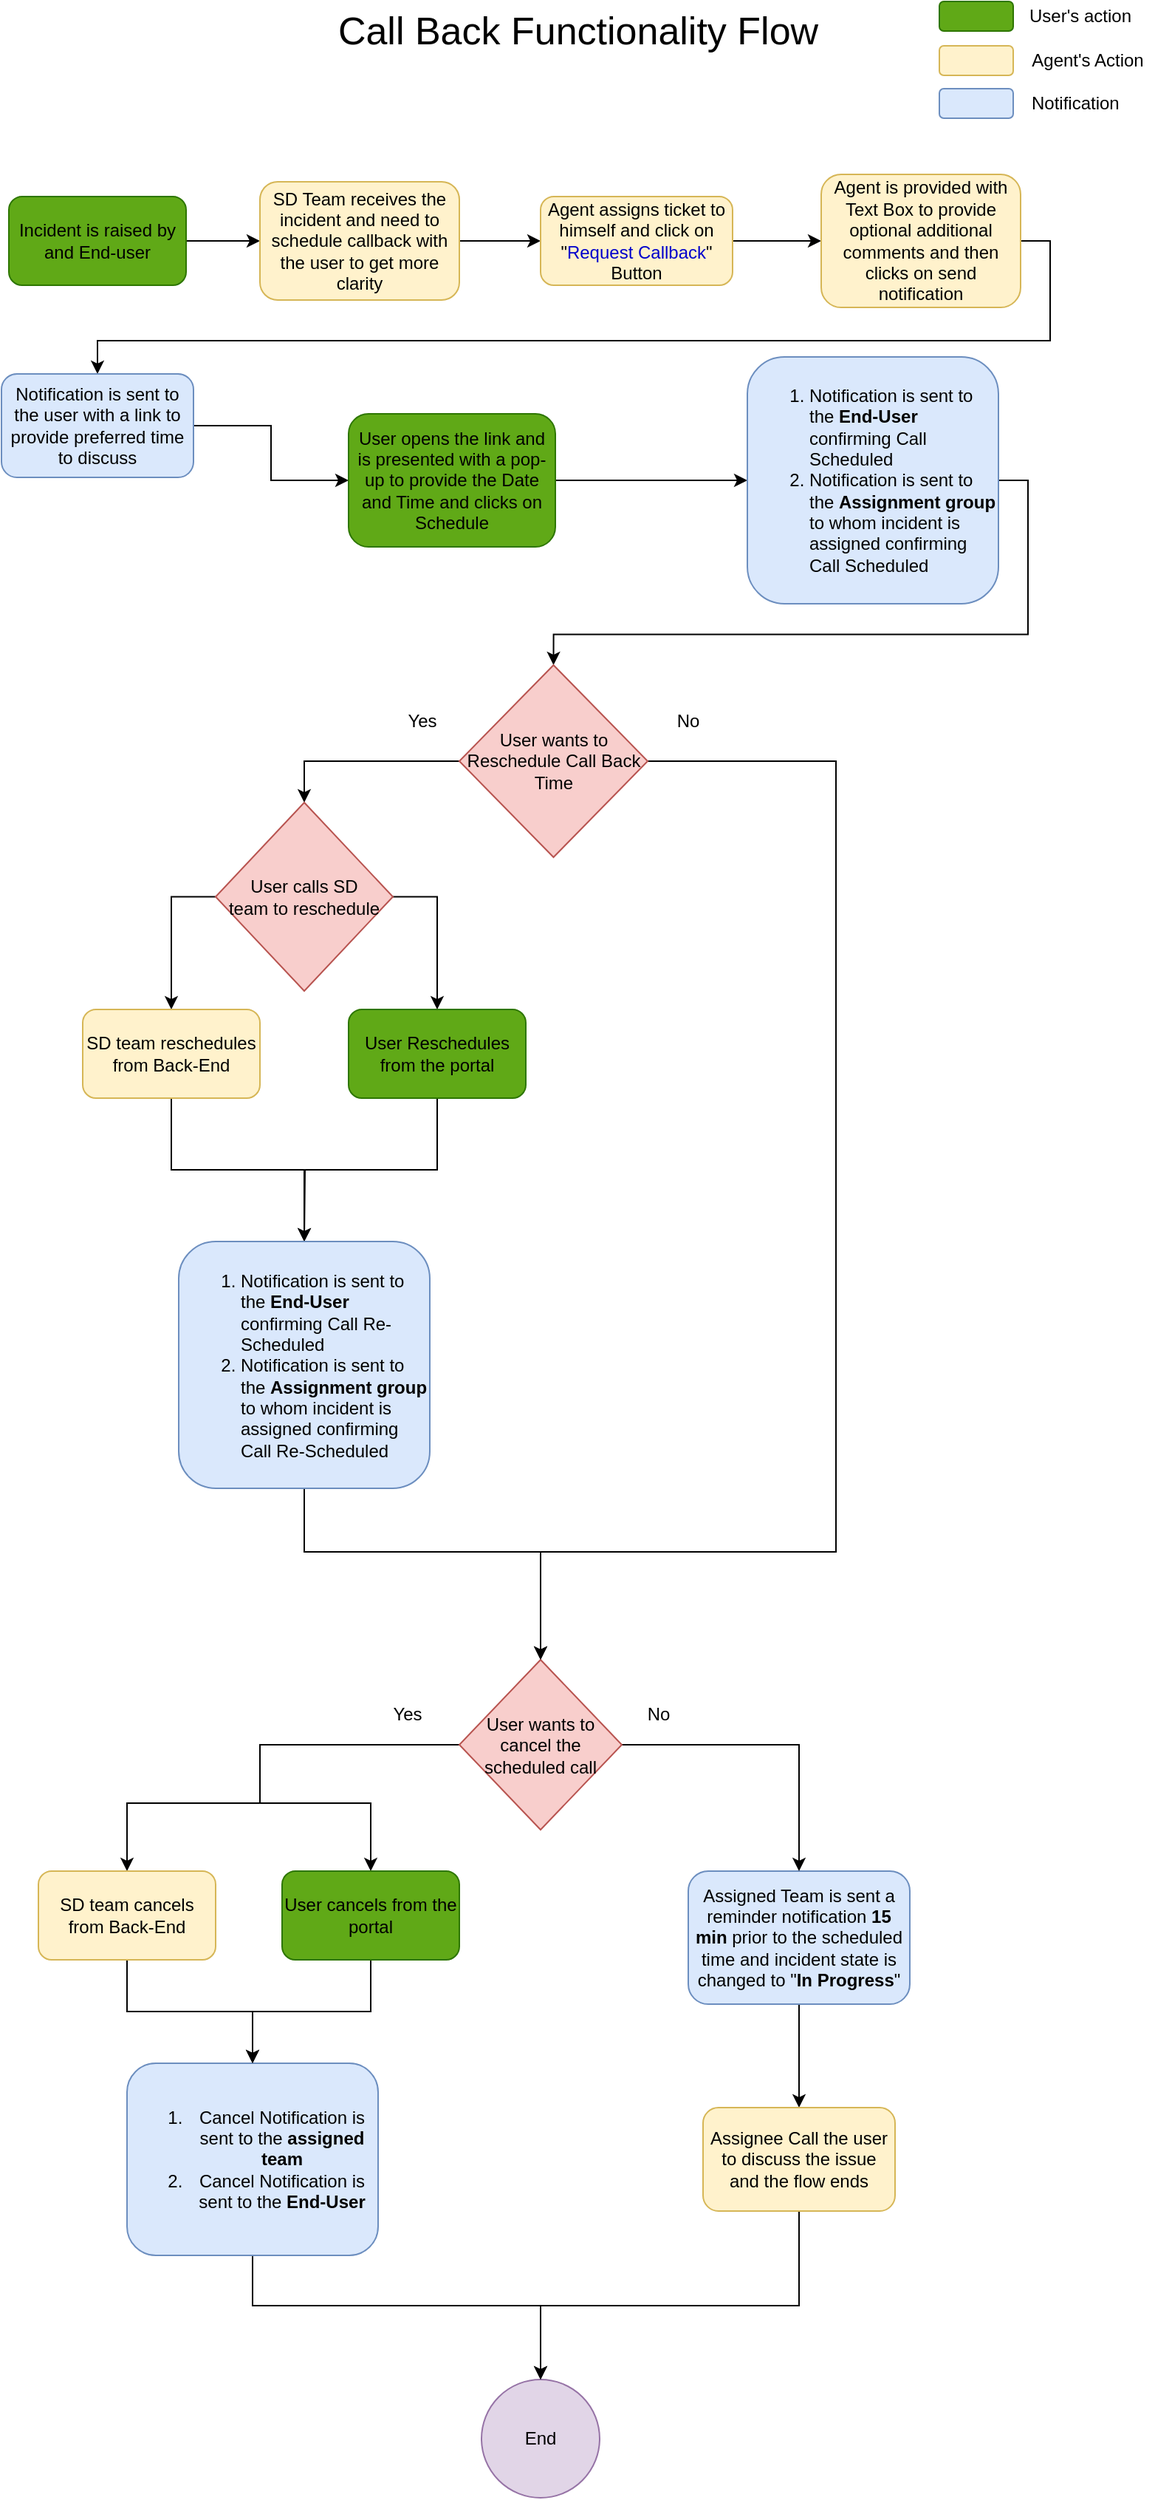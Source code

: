 <mxfile version="13.3.0" type="github">
  <diagram id="URnzF8cNQarwy3RxTo23" name="Page-1">
    <mxGraphModel dx="920" dy="552" grid="1" gridSize="10" guides="1" tooltips="1" connect="1" arrows="1" fold="1" page="1" pageScale="1" pageWidth="850" pageHeight="1100" math="0" shadow="0">
      <root>
        <mxCell id="0" />
        <mxCell id="1" parent="0" />
        <mxCell id="07Lyat34599aeESPzMI--5" value="" style="edgeStyle=orthogonalEdgeStyle;rounded=0;orthogonalLoop=1;jettySize=auto;html=1;" parent="1" source="07Lyat34599aeESPzMI--1" target="07Lyat34599aeESPzMI--2" edge="1">
          <mxGeometry relative="1" as="geometry" />
        </mxCell>
        <mxCell id="07Lyat34599aeESPzMI--1" value="Incident is raised by and End-user" style="rounded=1;whiteSpace=wrap;html=1;fillColor=#60a917;strokeColor=#2D7600;fontColor=#000000;" parent="1" vertex="1">
          <mxGeometry x="40" y="153" width="120" height="60" as="geometry" />
        </mxCell>
        <mxCell id="07Lyat34599aeESPzMI--7" value="" style="edgeStyle=orthogonalEdgeStyle;rounded=0;orthogonalLoop=1;jettySize=auto;html=1;" parent="1" source="07Lyat34599aeESPzMI--2" target="07Lyat34599aeESPzMI--6" edge="1">
          <mxGeometry relative="1" as="geometry" />
        </mxCell>
        <mxCell id="07Lyat34599aeESPzMI--2" value="SD Team receives the incident and need to schedule callback with the user to get more clarity" style="rounded=1;whiteSpace=wrap;html=1;fillColor=#fff2cc;strokeColor=#d6b656;" parent="1" vertex="1">
          <mxGeometry x="210" y="143" width="135" height="80" as="geometry" />
        </mxCell>
        <mxCell id="07Lyat34599aeESPzMI--10" value="" style="edgeStyle=orthogonalEdgeStyle;rounded=0;orthogonalLoop=1;jettySize=auto;html=1;" parent="1" source="07Lyat34599aeESPzMI--6" target="07Lyat34599aeESPzMI--8" edge="1">
          <mxGeometry relative="1" as="geometry" />
        </mxCell>
        <mxCell id="07Lyat34599aeESPzMI--6" value="Agent assigns ticket to himself and click on &quot;&lt;font color=&quot;#0000cc&quot;&gt;Request Callback&lt;/font&gt;&quot; Button" style="rounded=1;whiteSpace=wrap;html=1;fillColor=#fff2cc;strokeColor=#d6b656;" parent="1" vertex="1">
          <mxGeometry x="400" y="153" width="130" height="60" as="geometry" />
        </mxCell>
        <mxCell id="07Lyat34599aeESPzMI--18" style="edgeStyle=orthogonalEdgeStyle;rounded=0;orthogonalLoop=1;jettySize=auto;html=1;exitX=1;exitY=0.5;exitDx=0;exitDy=0;" parent="1" source="07Lyat34599aeESPzMI--8" target="07Lyat34599aeESPzMI--14" edge="1">
          <mxGeometry relative="1" as="geometry" />
        </mxCell>
        <mxCell id="07Lyat34599aeESPzMI--8" value="Agent is provided with Text Box to provide optional additional comments and then clicks on send notification" style="rounded=1;whiteSpace=wrap;html=1;fillColor=#fff2cc;strokeColor=#d6b656;" parent="1" vertex="1">
          <mxGeometry x="590" y="138" width="135" height="90" as="geometry" />
        </mxCell>
        <mxCell id="07Lyat34599aeESPzMI--22" value="" style="edgeStyle=orthogonalEdgeStyle;rounded=0;orthogonalLoop=1;jettySize=auto;html=1;" parent="1" source="07Lyat34599aeESPzMI--14" target="07Lyat34599aeESPzMI--19" edge="1">
          <mxGeometry relative="1" as="geometry" />
        </mxCell>
        <mxCell id="07Lyat34599aeESPzMI--14" value="Notification is sent to the user with a link to provide preferred time to discuss" style="rounded=1;whiteSpace=wrap;html=1;fillColor=#dae8fc;strokeColor=#6c8ebf;" parent="1" vertex="1">
          <mxGeometry x="35" y="273" width="130" height="70" as="geometry" />
        </mxCell>
        <mxCell id="07Lyat34599aeESPzMI--30" style="edgeStyle=orthogonalEdgeStyle;rounded=0;orthogonalLoop=1;jettySize=auto;html=1;exitX=1;exitY=0.5;exitDx=0;exitDy=0;entryX=0;entryY=0.5;entryDx=0;entryDy=0;" parent="1" source="07Lyat34599aeESPzMI--19" target="07Lyat34599aeESPzMI--25" edge="1">
          <mxGeometry relative="1" as="geometry" />
        </mxCell>
        <mxCell id="07Lyat34599aeESPzMI--19" value="User opens the link and is presented with a pop-up to provide the Date and Time and clicks on Schedule" style="rounded=1;whiteSpace=wrap;html=1;fillColor=#60a917;strokeColor=#2D7600;fontColor=#000000;" parent="1" vertex="1">
          <mxGeometry x="270" y="300" width="140" height="90" as="geometry" />
        </mxCell>
        <mxCell id="GzO5yyBctKknzHyNoWKh-2" style="edgeStyle=orthogonalEdgeStyle;rounded=0;orthogonalLoop=1;jettySize=auto;html=1;exitX=1;exitY=0.5;exitDx=0;exitDy=0;entryX=0.5;entryY=0;entryDx=0;entryDy=0;fontColor=#000000;" edge="1" parent="1" source="07Lyat34599aeESPzMI--25" target="07Lyat34599aeESPzMI--33">
          <mxGeometry relative="1" as="geometry" />
        </mxCell>
        <mxCell id="07Lyat34599aeESPzMI--25" value="&lt;ol&gt;&lt;li&gt;Notification is sent to the &lt;b&gt;End-User&lt;/b&gt; confirming Call Scheduled&lt;/li&gt;&lt;li&gt;Notification is sent to the &lt;b&gt;Assignment group&lt;/b&gt; to whom incident is assigned confirming Call Scheduled&lt;br&gt;&lt;/li&gt;&lt;/ol&gt;" style="rounded=1;whiteSpace=wrap;html=1;fillColor=#dae8fc;strokeColor=#6c8ebf;align=left;" parent="1" vertex="1">
          <mxGeometry x="540" y="261.5" width="170" height="167" as="geometry" />
        </mxCell>
        <mxCell id="07Lyat34599aeESPzMI--60" style="edgeStyle=orthogonalEdgeStyle;rounded=0;orthogonalLoop=1;jettySize=auto;html=1;exitX=0;exitY=0.5;exitDx=0;exitDy=0;entryX=0.5;entryY=0;entryDx=0;entryDy=0;" parent="1" source="07Lyat34599aeESPzMI--33" target="07Lyat34599aeESPzMI--59" edge="1">
          <mxGeometry relative="1" as="geometry" />
        </mxCell>
        <mxCell id="GzO5yyBctKknzHyNoWKh-3" style="edgeStyle=orthogonalEdgeStyle;rounded=0;orthogonalLoop=1;jettySize=auto;html=1;exitX=1;exitY=0.5;exitDx=0;exitDy=0;entryX=0.5;entryY=0;entryDx=0;entryDy=0;fontColor=#000000;" edge="1" parent="1" source="07Lyat34599aeESPzMI--33" target="07Lyat34599aeESPzMI--87">
          <mxGeometry relative="1" as="geometry">
            <Array as="points">
              <mxPoint x="600" y="535" />
              <mxPoint x="600" y="1070" />
              <mxPoint x="400" y="1070" />
            </Array>
          </mxGeometry>
        </mxCell>
        <mxCell id="07Lyat34599aeESPzMI--33" value="User wants to Reschedule Call Back Time" style="rhombus;whiteSpace=wrap;html=1;fillColor=#f8cecc;strokeColor=#b85450;" parent="1" vertex="1">
          <mxGeometry x="345" y="470" width="127.5" height="130" as="geometry" />
        </mxCell>
        <mxCell id="07Lyat34599aeESPzMI--46" value="" style="edgeStyle=orthogonalEdgeStyle;rounded=0;orthogonalLoop=1;jettySize=auto;html=1;" parent="1" source="07Lyat34599aeESPzMI--37" target="07Lyat34599aeESPzMI--45" edge="1">
          <mxGeometry relative="1" as="geometry" />
        </mxCell>
        <mxCell id="07Lyat34599aeESPzMI--37" value="Assigned Team is sent a reminder notification &lt;b&gt;15 min &lt;/b&gt;prior to the scheduled time and incident state is changed to &quot;&lt;b&gt;In Progress&lt;/b&gt;&quot;" style="rounded=1;whiteSpace=wrap;html=1;fillColor=#dae8fc;strokeColor=#6c8ebf;" parent="1" vertex="1">
          <mxGeometry x="500" y="1286" width="150" height="90" as="geometry" />
        </mxCell>
        <mxCell id="07Lyat34599aeESPzMI--44" value="End" style="ellipse;whiteSpace=wrap;html=1;aspect=fixed;fillColor=#e1d5e7;strokeColor=#9673a6;" parent="1" vertex="1">
          <mxGeometry x="360" y="1630" width="80" height="80" as="geometry" />
        </mxCell>
        <mxCell id="07Lyat34599aeESPzMI--131" style="edgeStyle=orthogonalEdgeStyle;rounded=0;orthogonalLoop=1;jettySize=auto;html=1;exitX=0.5;exitY=1;exitDx=0;exitDy=0;entryX=0.5;entryY=0;entryDx=0;entryDy=0;" parent="1" source="07Lyat34599aeESPzMI--45" target="07Lyat34599aeESPzMI--44" edge="1">
          <mxGeometry relative="1" as="geometry">
            <Array as="points">
              <mxPoint x="575" y="1580" />
              <mxPoint x="400" y="1580" />
            </Array>
          </mxGeometry>
        </mxCell>
        <mxCell id="07Lyat34599aeESPzMI--45" value="Assignee Call the user to discuss the issue and the flow ends" style="rounded=1;whiteSpace=wrap;html=1;fillColor=#fff2cc;strokeColor=#d6b656;" parent="1" vertex="1">
          <mxGeometry x="510" y="1446" width="130" height="70" as="geometry" />
        </mxCell>
        <mxCell id="07Lyat34599aeESPzMI--56" value="No" style="text;html=1;strokeColor=none;fillColor=none;align=center;verticalAlign=middle;whiteSpace=wrap;rounded=0;" parent="1" vertex="1">
          <mxGeometry x="480" y="493" width="40" height="30" as="geometry" />
        </mxCell>
        <mxCell id="07Lyat34599aeESPzMI--62" style="edgeStyle=orthogonalEdgeStyle;rounded=0;orthogonalLoop=1;jettySize=auto;html=1;exitX=0;exitY=0.5;exitDx=0;exitDy=0;entryX=0.5;entryY=0;entryDx=0;entryDy=0;" parent="1" source="07Lyat34599aeESPzMI--59" target="07Lyat34599aeESPzMI--61" edge="1">
          <mxGeometry relative="1" as="geometry" />
        </mxCell>
        <mxCell id="07Lyat34599aeESPzMI--77" style="edgeStyle=orthogonalEdgeStyle;rounded=0;orthogonalLoop=1;jettySize=auto;html=1;exitX=1;exitY=0.5;exitDx=0;exitDy=0;entryX=0.5;entryY=0;entryDx=0;entryDy=0;" parent="1" source="07Lyat34599aeESPzMI--59" target="07Lyat34599aeESPzMI--76" edge="1">
          <mxGeometry relative="1" as="geometry" />
        </mxCell>
        <mxCell id="07Lyat34599aeESPzMI--59" value="User calls SD &lt;br&gt;team to reschedule" style="rhombus;whiteSpace=wrap;html=1;fillColor=#f8cecc;strokeColor=#b85450;" parent="1" vertex="1">
          <mxGeometry x="180" y="563" width="120" height="127.5" as="geometry" />
        </mxCell>
        <mxCell id="GzO5yyBctKknzHyNoWKh-5" style="edgeStyle=orthogonalEdgeStyle;rounded=0;orthogonalLoop=1;jettySize=auto;html=1;exitX=0.5;exitY=1;exitDx=0;exitDy=0;entryX=0.5;entryY=0;entryDx=0;entryDy=0;fontColor=#000000;" edge="1" parent="1" source="07Lyat34599aeESPzMI--61" target="GzO5yyBctKknzHyNoWKh-4">
          <mxGeometry relative="1" as="geometry" />
        </mxCell>
        <mxCell id="07Lyat34599aeESPzMI--61" value="SD team reschedules from Back-End" style="rounded=1;whiteSpace=wrap;html=1;fillColor=#fff2cc;strokeColor=#d6b656;" parent="1" vertex="1">
          <mxGeometry x="90" y="703" width="120" height="60" as="geometry" />
        </mxCell>
        <mxCell id="07Lyat34599aeESPzMI--74" value="Yes" style="text;html=1;strokeColor=none;fillColor=none;align=center;verticalAlign=middle;whiteSpace=wrap;rounded=0;" parent="1" vertex="1">
          <mxGeometry x="300" y="498" width="40" height="20" as="geometry" />
        </mxCell>
        <mxCell id="GzO5yyBctKknzHyNoWKh-6" style="edgeStyle=orthogonalEdgeStyle;rounded=0;orthogonalLoop=1;jettySize=auto;html=1;exitX=0.5;exitY=1;exitDx=0;exitDy=0;fontColor=#000000;" edge="1" parent="1" source="07Lyat34599aeESPzMI--76">
          <mxGeometry relative="1" as="geometry">
            <mxPoint x="240" y="860" as="targetPoint" />
          </mxGeometry>
        </mxCell>
        <mxCell id="07Lyat34599aeESPzMI--76" value="User Reschedules from the portal" style="rounded=1;whiteSpace=wrap;html=1;fillColor=#60a917;strokeColor=#2D7600;fontColor=#000000;" parent="1" vertex="1">
          <mxGeometry x="270" y="703" width="120" height="60" as="geometry" />
        </mxCell>
        <mxCell id="07Lyat34599aeESPzMI--97" style="edgeStyle=orthogonalEdgeStyle;rounded=0;orthogonalLoop=1;jettySize=auto;html=1;exitX=1;exitY=0.5;exitDx=0;exitDy=0;entryX=0.5;entryY=0;entryDx=0;entryDy=0;" parent="1" source="07Lyat34599aeESPzMI--87" target="07Lyat34599aeESPzMI--37" edge="1">
          <mxGeometry relative="1" as="geometry" />
        </mxCell>
        <mxCell id="07Lyat34599aeESPzMI--125" style="edgeStyle=orthogonalEdgeStyle;rounded=0;orthogonalLoop=1;jettySize=auto;html=1;exitX=0;exitY=0.5;exitDx=0;exitDy=0;entryX=0.5;entryY=0;entryDx=0;entryDy=0;" parent="1" source="07Lyat34599aeESPzMI--87" target="07Lyat34599aeESPzMI--122" edge="1">
          <mxGeometry relative="1" as="geometry">
            <Array as="points">
              <mxPoint x="210" y="1201" />
              <mxPoint x="210" y="1240" />
              <mxPoint x="120" y="1240" />
            </Array>
          </mxGeometry>
        </mxCell>
        <mxCell id="07Lyat34599aeESPzMI--127" style="edgeStyle=orthogonalEdgeStyle;rounded=0;orthogonalLoop=1;jettySize=auto;html=1;exitX=0;exitY=0.5;exitDx=0;exitDy=0;entryX=0.5;entryY=0;entryDx=0;entryDy=0;" parent="1" source="07Lyat34599aeESPzMI--87" target="07Lyat34599aeESPzMI--123" edge="1">
          <mxGeometry relative="1" as="geometry">
            <Array as="points">
              <mxPoint x="210" y="1201" />
              <mxPoint x="210" y="1240" />
              <mxPoint x="285" y="1240" />
            </Array>
          </mxGeometry>
        </mxCell>
        <mxCell id="07Lyat34599aeESPzMI--87" value="User wants to cancel the scheduled call" style="rhombus;whiteSpace=wrap;html=1;fillColor=#f8cecc;strokeColor=#b85450;" parent="1" vertex="1">
          <mxGeometry x="345" y="1143" width="110" height="115" as="geometry" />
        </mxCell>
        <mxCell id="GzO5yyBctKknzHyNoWKh-8" style="edgeStyle=orthogonalEdgeStyle;rounded=0;orthogonalLoop=1;jettySize=auto;html=1;exitX=0.5;exitY=1;exitDx=0;exitDy=0;fontColor=#000000;" edge="1" parent="1" source="07Lyat34599aeESPzMI--98">
          <mxGeometry relative="1" as="geometry">
            <mxPoint x="400" y="1630" as="targetPoint" />
            <Array as="points">
              <mxPoint x="205" y="1580" />
              <mxPoint x="400" y="1580" />
            </Array>
          </mxGeometry>
        </mxCell>
        <mxCell id="07Lyat34599aeESPzMI--98" value="&lt;ol&gt;&lt;li&gt;Cancel Notification is sent to the &lt;b&gt;assigned team&lt;/b&gt;&lt;/li&gt;&lt;li&gt;Cancel Notification is sent to the &lt;b&gt;End-User&lt;/b&gt;&lt;br&gt;&lt;/li&gt;&lt;/ol&gt;" style="rounded=1;whiteSpace=wrap;html=1;fillColor=#dae8fc;strokeColor=#6c8ebf;" parent="1" vertex="1">
          <mxGeometry x="120" y="1416" width="170" height="130" as="geometry" />
        </mxCell>
        <mxCell id="07Lyat34599aeESPzMI--105" value="" style="rounded=1;whiteSpace=wrap;html=1;fillColor=#60a917;strokeColor=#2D7600;fontColor=#ffffff;" parent="1" vertex="1">
          <mxGeometry x="670" y="21" width="50" height="20" as="geometry" />
        </mxCell>
        <mxCell id="07Lyat34599aeESPzMI--107" value="User&#39;s action" style="text;html=1;align=center;verticalAlign=middle;resizable=0;points=[];autosize=1;" parent="1" vertex="1">
          <mxGeometry x="725" y="21" width="80" height="20" as="geometry" />
        </mxCell>
        <mxCell id="07Lyat34599aeESPzMI--110" value="" style="rounded=1;whiteSpace=wrap;html=1;fillColor=#fff2cc;strokeColor=#d6b656;" parent="1" vertex="1">
          <mxGeometry x="670" y="51" width="50" height="20" as="geometry" />
        </mxCell>
        <mxCell id="07Lyat34599aeESPzMI--113" value="Agent&#39;s Action" style="text;html=1;align=center;verticalAlign=middle;resizable=0;points=[];autosize=1;" parent="1" vertex="1">
          <mxGeometry x="725" y="51" width="90" height="20" as="geometry" />
        </mxCell>
        <mxCell id="07Lyat34599aeESPzMI--114" value="" style="rounded=1;whiteSpace=wrap;html=1;fillColor=#dae8fc;strokeColor=#6c8ebf;" parent="1" vertex="1">
          <mxGeometry x="670" y="80" width="50" height="20" as="geometry" />
        </mxCell>
        <mxCell id="07Lyat34599aeESPzMI--115" value="&amp;nbsp;Notification" style="text;html=1;align=center;verticalAlign=middle;resizable=0;points=[];autosize=1;" parent="1" vertex="1">
          <mxGeometry x="720" y="80" width="80" height="20" as="geometry" />
        </mxCell>
        <mxCell id="07Lyat34599aeESPzMI--116" value="&lt;font style=&quot;font-size: 26px&quot;&gt;Call Back Functionality Flow&lt;/font&gt;" style="text;html=1;strokeColor=none;fillColor=none;align=center;verticalAlign=middle;whiteSpace=wrap;rounded=0;" parent="1" vertex="1">
          <mxGeometry x="253" y="31" width="345" height="20" as="geometry" />
        </mxCell>
        <mxCell id="07Lyat34599aeESPzMI--119" value="No" style="text;html=1;strokeColor=none;fillColor=none;align=center;verticalAlign=middle;whiteSpace=wrap;rounded=0;" parent="1" vertex="1">
          <mxGeometry x="460" y="1170" width="40" height="20" as="geometry" />
        </mxCell>
        <mxCell id="07Lyat34599aeESPzMI--121" value="Yes" style="text;html=1;strokeColor=none;fillColor=none;align=center;verticalAlign=middle;whiteSpace=wrap;rounded=0;" parent="1" vertex="1">
          <mxGeometry x="290" y="1170" width="40" height="20" as="geometry" />
        </mxCell>
        <mxCell id="07Lyat34599aeESPzMI--132" style="edgeStyle=orthogonalEdgeStyle;rounded=0;orthogonalLoop=1;jettySize=auto;html=1;exitX=0.5;exitY=1;exitDx=0;exitDy=0;entryX=0.5;entryY=0;entryDx=0;entryDy=0;" parent="1" source="07Lyat34599aeESPzMI--122" target="07Lyat34599aeESPzMI--98" edge="1">
          <mxGeometry relative="1" as="geometry" />
        </mxCell>
        <mxCell id="07Lyat34599aeESPzMI--122" value="SD team cancels from Back-End" style="rounded=1;whiteSpace=wrap;html=1;fillColor=#fff2cc;strokeColor=#d6b656;" parent="1" vertex="1">
          <mxGeometry x="60" y="1286" width="120" height="60" as="geometry" />
        </mxCell>
        <mxCell id="07Lyat34599aeESPzMI--134" style="edgeStyle=orthogonalEdgeStyle;rounded=0;orthogonalLoop=1;jettySize=auto;html=1;exitX=0.5;exitY=1;exitDx=0;exitDy=0;entryX=0.5;entryY=0;entryDx=0;entryDy=0;" parent="1" source="07Lyat34599aeESPzMI--123" target="07Lyat34599aeESPzMI--98" edge="1">
          <mxGeometry relative="1" as="geometry" />
        </mxCell>
        <mxCell id="07Lyat34599aeESPzMI--123" value="User cancels from the portal" style="rounded=1;whiteSpace=wrap;html=1;fillColor=#60a917;strokeColor=#2D7600;fontColor=#000000;" parent="1" vertex="1">
          <mxGeometry x="225" y="1286" width="120" height="60" as="geometry" />
        </mxCell>
        <mxCell id="GzO5yyBctKknzHyNoWKh-7" style="edgeStyle=orthogonalEdgeStyle;rounded=0;orthogonalLoop=1;jettySize=auto;html=1;exitX=0.5;exitY=1;exitDx=0;exitDy=0;entryX=0.5;entryY=0;entryDx=0;entryDy=0;fontColor=#000000;" edge="1" parent="1" source="GzO5yyBctKknzHyNoWKh-4" target="07Lyat34599aeESPzMI--87">
          <mxGeometry relative="1" as="geometry">
            <Array as="points">
              <mxPoint x="240" y="1070" />
              <mxPoint x="400" y="1070" />
            </Array>
          </mxGeometry>
        </mxCell>
        <mxCell id="GzO5yyBctKknzHyNoWKh-4" value="&lt;ol&gt;&lt;li&gt;Notification is sent to the &lt;b&gt;End-User&lt;/b&gt; confirming Call Re-Scheduled&lt;/li&gt;&lt;li&gt;Notification is sent to the &lt;b&gt;Assignment group&lt;/b&gt; to whom incident is assigned confirming Call Re-Scheduled&lt;br&gt;&lt;/li&gt;&lt;/ol&gt;" style="rounded=1;whiteSpace=wrap;html=1;fillColor=#dae8fc;strokeColor=#6c8ebf;align=left;" vertex="1" parent="1">
          <mxGeometry x="155" y="860" width="170" height="167" as="geometry" />
        </mxCell>
      </root>
    </mxGraphModel>
  </diagram>
</mxfile>
